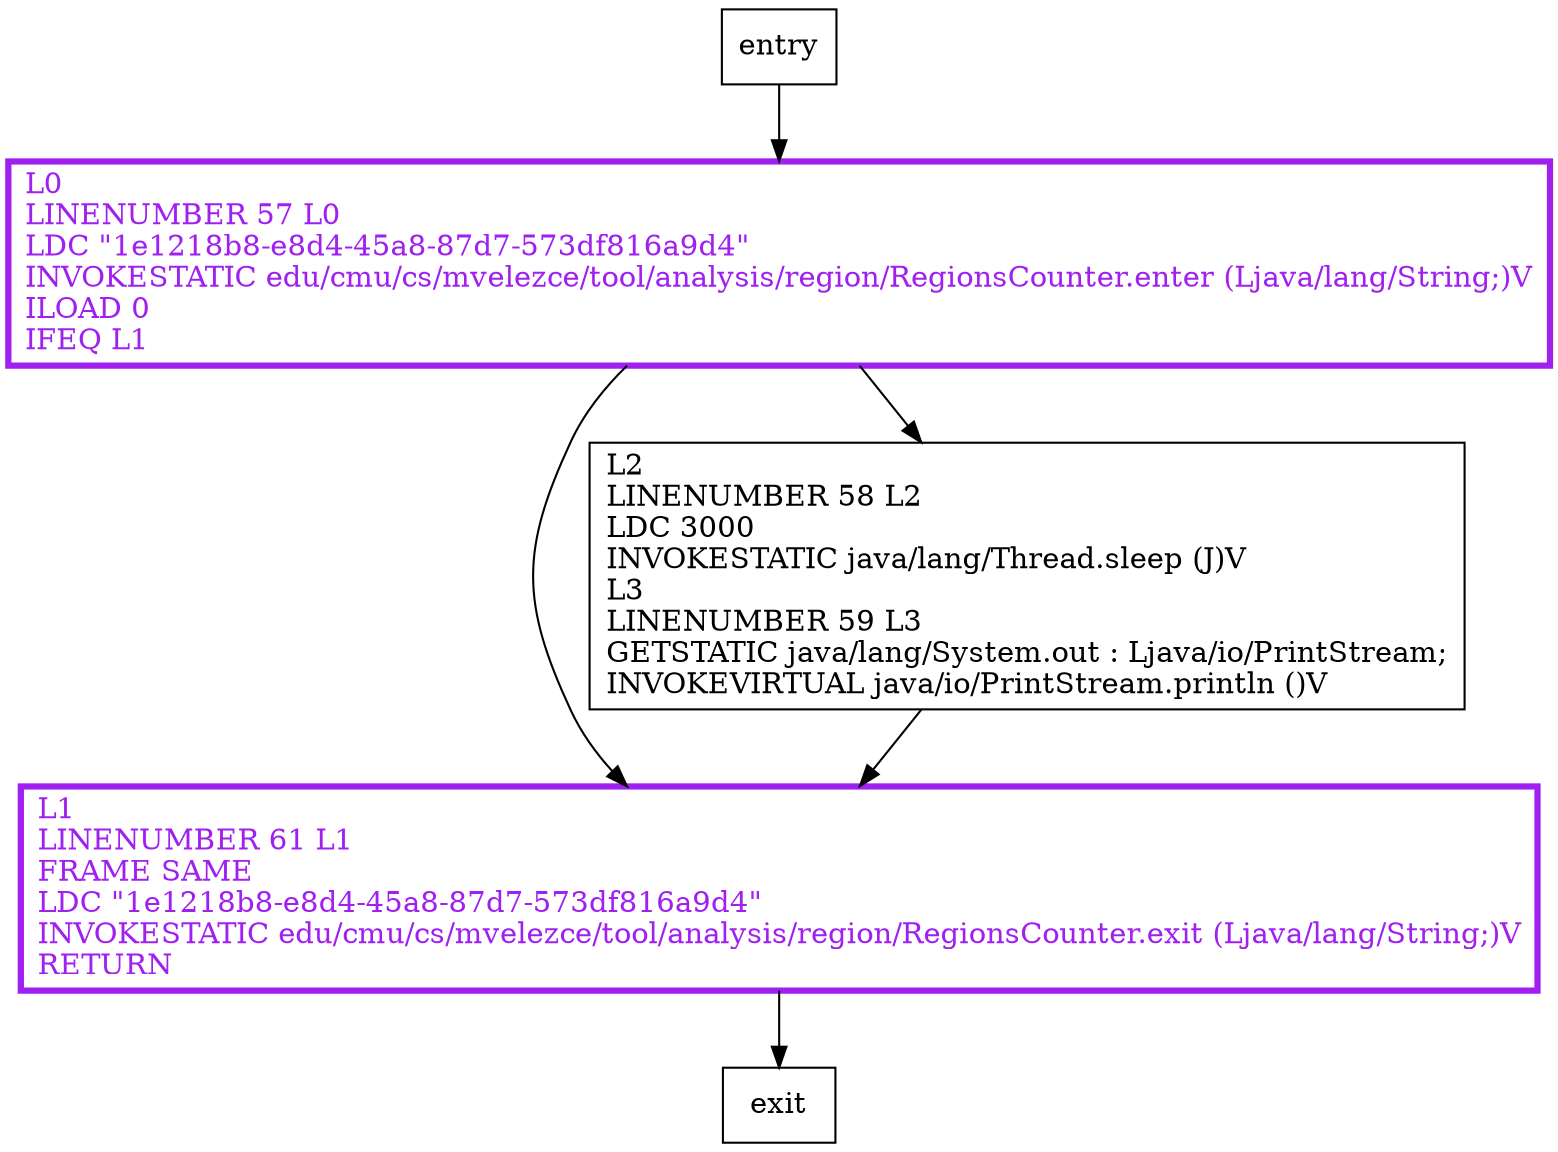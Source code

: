 digraph boo {
node [shape=record];
698521346 [label="L1\lLINENUMBER 61 L1\lFRAME SAME\lLDC \"1e1218b8-e8d4-45a8-87d7-573df816a9d4\"\lINVOKESTATIC edu/cmu/cs/mvelezce/tool/analysis/region/RegionsCounter.exit (Ljava/lang/String;)V\lRETURN\l"];
1922937739 [label="L2\lLINENUMBER 58 L2\lLDC 3000\lINVOKESTATIC java/lang/Thread.sleep (J)V\lL3\lLINENUMBER 59 L3\lGETSTATIC java/lang/System.out : Ljava/io/PrintStream;\lINVOKEVIRTUAL java/io/PrintStream.println ()V\l"];
1173898006 [label="L0\lLINENUMBER 57 L0\lLDC \"1e1218b8-e8d4-45a8-87d7-573df816a9d4\"\lINVOKESTATIC edu/cmu/cs/mvelezce/tool/analysis/region/RegionsCounter.enter (Ljava/lang/String;)V\lILOAD 0\lIFEQ L1\l"];
entry;
exit;
entry -> 1173898006;
698521346 -> exit;
1922937739 -> 698521346;
1173898006 -> 698521346;
1173898006 -> 1922937739;
698521346[fontcolor="purple", penwidth=3, color="purple"];
1173898006[fontcolor="purple", penwidth=3, color="purple"];
}
